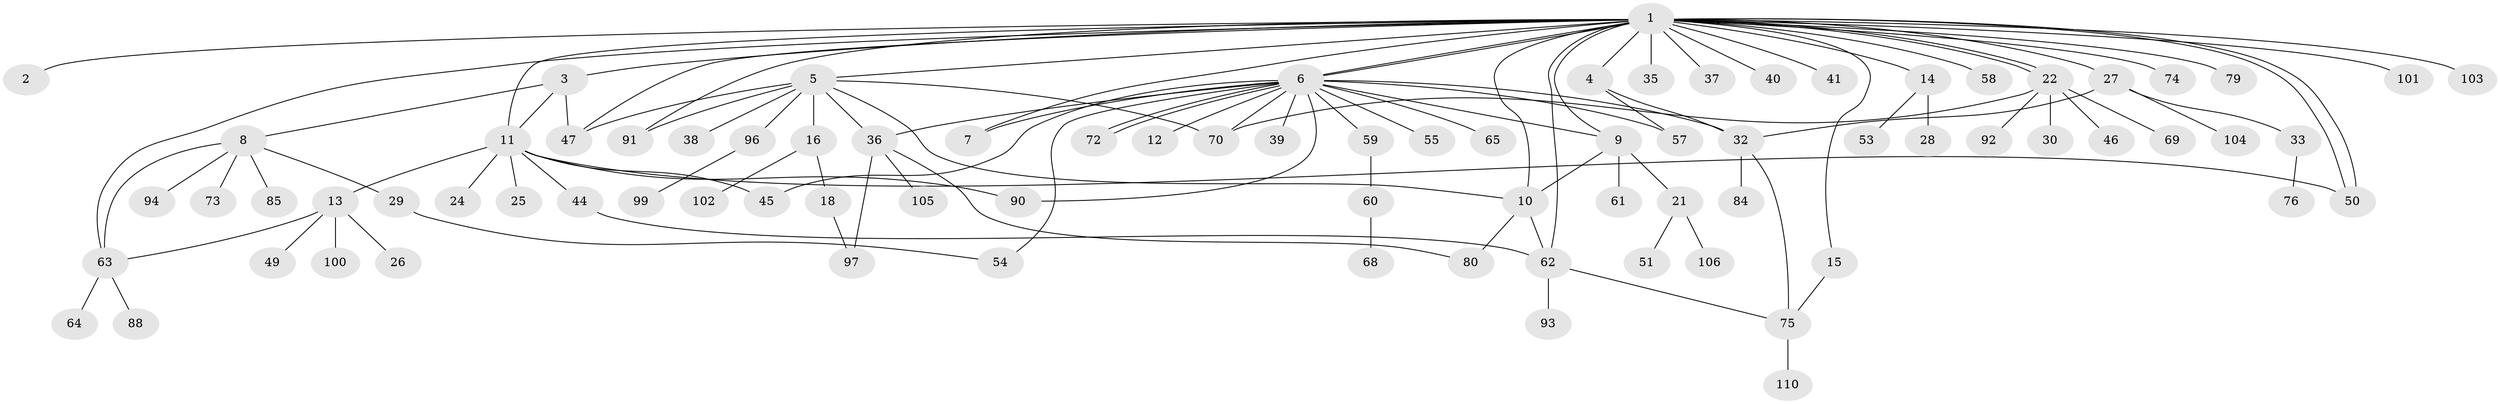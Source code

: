 // Generated by graph-tools (version 1.1) at 2025/51/02/27/25 19:51:59]
// undirected, 83 vertices, 112 edges
graph export_dot {
graph [start="1"]
  node [color=gray90,style=filled];
  1 [super="+34"];
  2;
  3 [super="+48"];
  4 [super="+31"];
  5 [super="+87"];
  6 [super="+81"];
  7;
  8 [super="+23"];
  9 [super="+86"];
  10 [super="+107"];
  11 [super="+43"];
  12 [super="+42"];
  13 [super="+19"];
  14;
  15 [super="+17"];
  16 [super="+20"];
  18 [super="+77"];
  21 [super="+82"];
  22 [super="+71"];
  24;
  25;
  26;
  27 [super="+83"];
  28;
  29;
  30;
  32 [super="+56"];
  33;
  35 [super="+89"];
  36 [super="+52"];
  37;
  38;
  39;
  40;
  41 [super="+66"];
  44;
  45;
  46 [super="+109"];
  47;
  49;
  50;
  51;
  53 [super="+67"];
  54;
  55;
  57;
  58;
  59;
  60;
  61;
  62 [super="+95"];
  63 [super="+98"];
  64;
  65;
  68;
  69;
  70;
  72;
  73;
  74;
  75 [super="+78"];
  76 [super="+108"];
  79;
  80;
  84;
  85;
  88;
  90;
  91;
  92;
  93;
  94;
  96;
  97;
  99;
  100;
  101;
  102;
  103;
  104;
  105;
  106;
  110;
  1 -- 2;
  1 -- 3;
  1 -- 4;
  1 -- 5;
  1 -- 6;
  1 -- 6;
  1 -- 7;
  1 -- 9;
  1 -- 10;
  1 -- 11;
  1 -- 14;
  1 -- 15;
  1 -- 22;
  1 -- 22;
  1 -- 27;
  1 -- 35 [weight=2];
  1 -- 37;
  1 -- 40;
  1 -- 41;
  1 -- 47;
  1 -- 50;
  1 -- 50;
  1 -- 58;
  1 -- 62;
  1 -- 63;
  1 -- 74;
  1 -- 79;
  1 -- 91;
  1 -- 101;
  1 -- 103;
  3 -- 8;
  3 -- 11;
  3 -- 47;
  4 -- 32;
  4 -- 57;
  5 -- 16;
  5 -- 38;
  5 -- 47;
  5 -- 70;
  5 -- 91;
  5 -- 96;
  5 -- 10;
  5 -- 36;
  6 -- 7;
  6 -- 12;
  6 -- 32;
  6 -- 36;
  6 -- 39;
  6 -- 45;
  6 -- 55;
  6 -- 59;
  6 -- 65;
  6 -- 70;
  6 -- 72;
  6 -- 72;
  6 -- 90;
  6 -- 54;
  6 -- 9;
  6 -- 57;
  8 -- 29;
  8 -- 73;
  8 -- 85;
  8 -- 94;
  8 -- 63;
  9 -- 10;
  9 -- 21;
  9 -- 61;
  10 -- 62;
  10 -- 80;
  11 -- 13;
  11 -- 24;
  11 -- 25;
  11 -- 44;
  11 -- 45;
  11 -- 50;
  11 -- 90;
  13 -- 49;
  13 -- 100;
  13 -- 26;
  13 -- 63;
  14 -- 28;
  14 -- 53;
  15 -- 75;
  16 -- 18;
  16 -- 102;
  18 -- 97;
  21 -- 51;
  21 -- 106;
  22 -- 30;
  22 -- 46;
  22 -- 69;
  22 -- 70;
  22 -- 92;
  27 -- 32;
  27 -- 33;
  27 -- 104;
  29 -- 54;
  32 -- 75;
  32 -- 84;
  33 -- 76;
  36 -- 80;
  36 -- 97;
  36 -- 105;
  44 -- 62;
  59 -- 60;
  60 -- 68;
  62 -- 93;
  62 -- 75;
  63 -- 64;
  63 -- 88;
  75 -- 110;
  96 -- 99;
}
